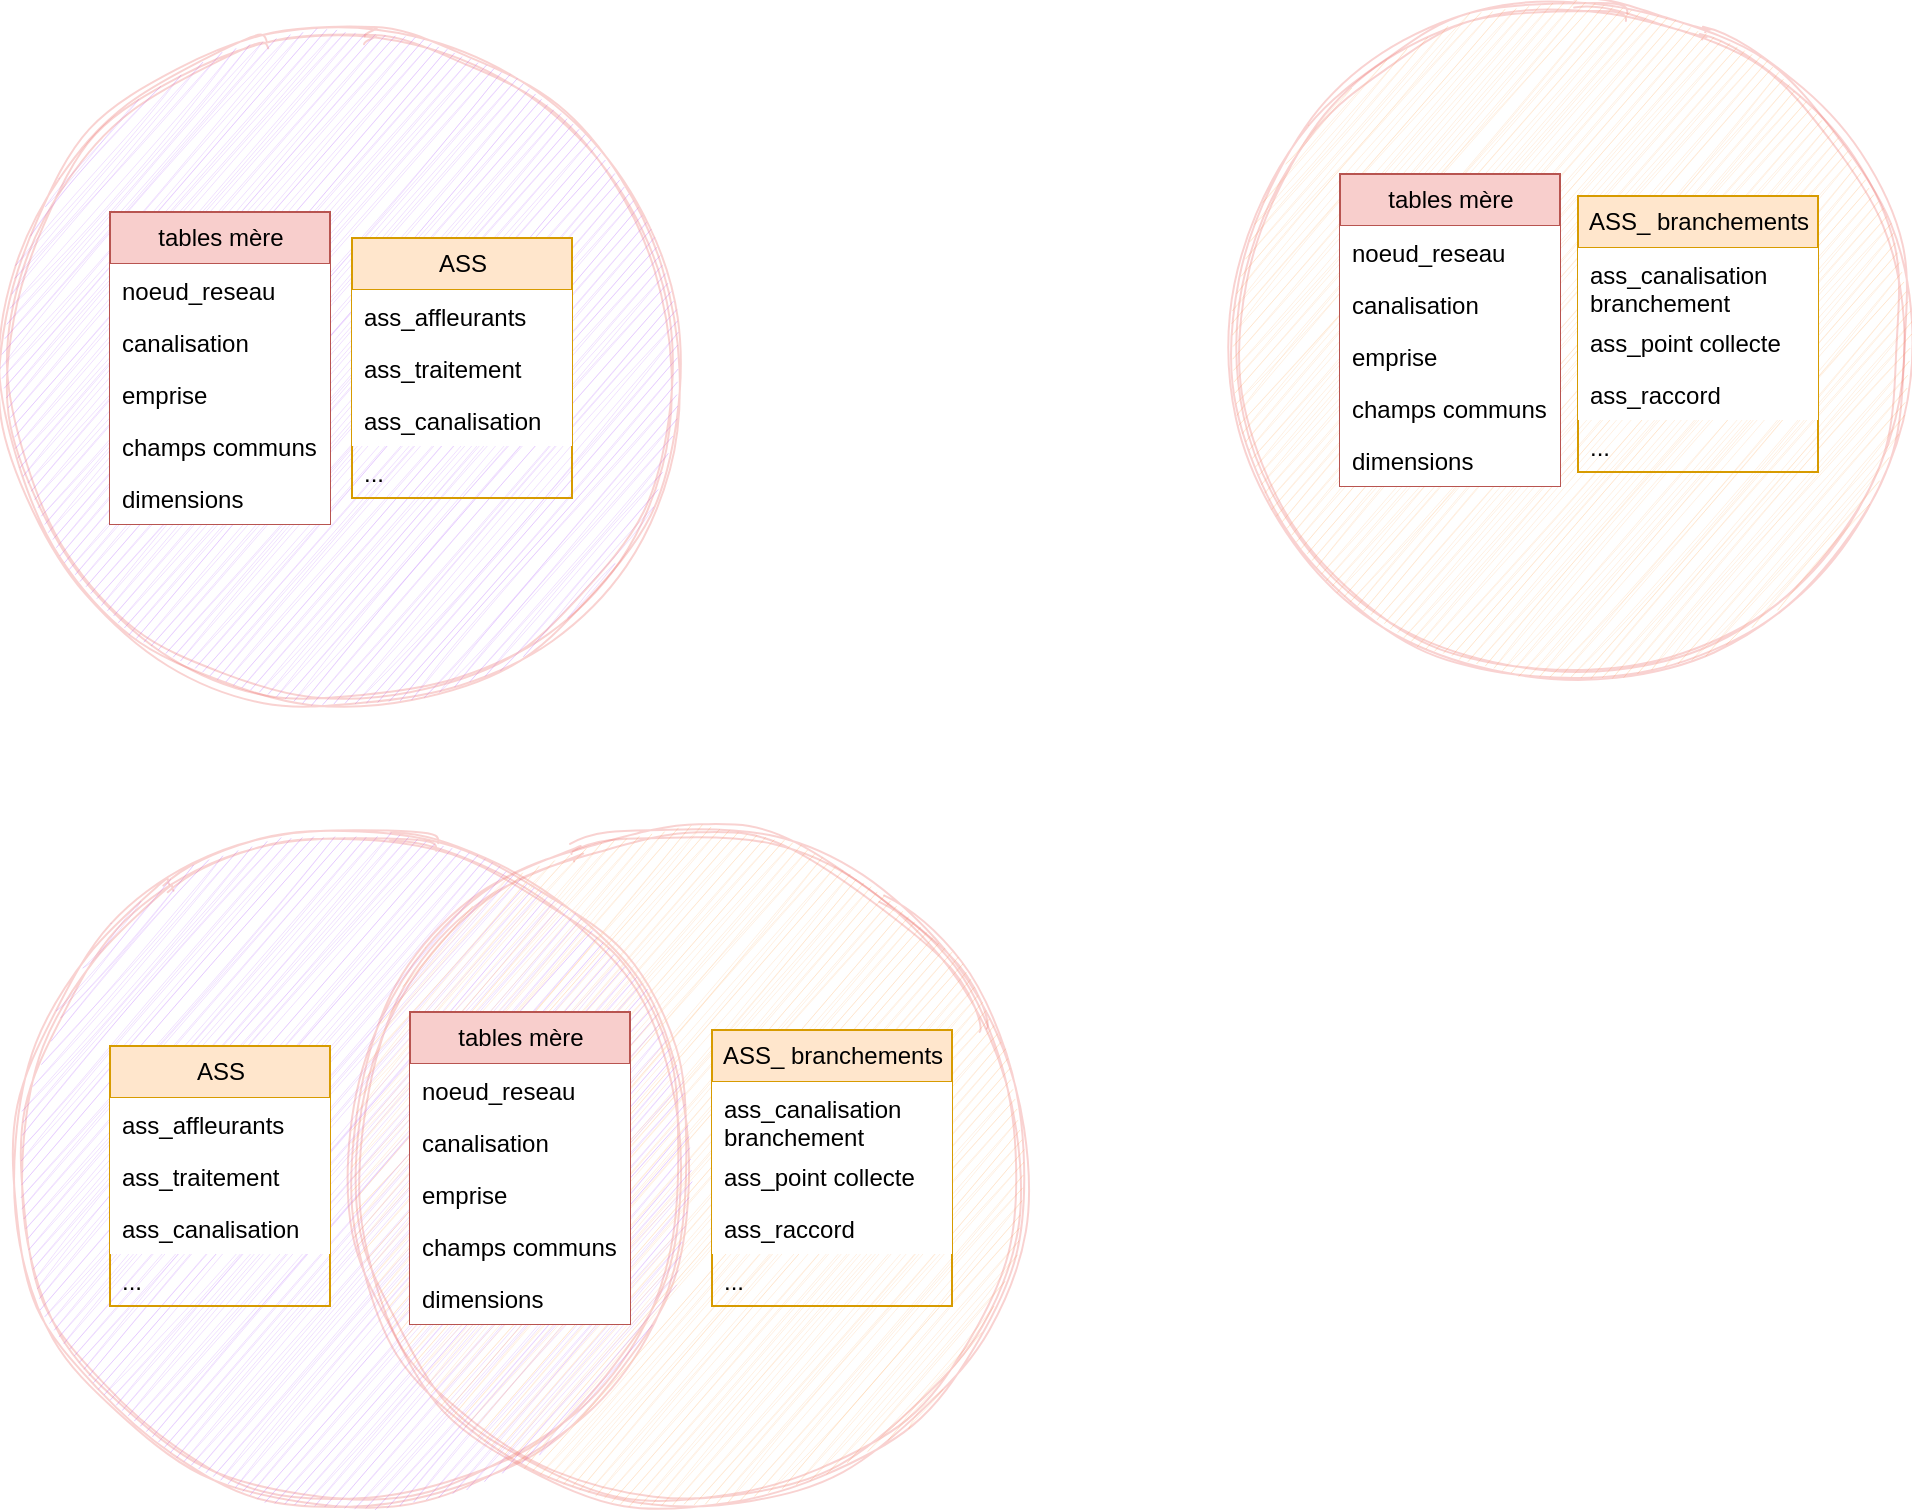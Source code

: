 <mxfile version="24.7.17" pages="3">
  <diagram id="N28kLBAxZGFYhxqW3pzl" name="ASSAINISSEMENT">
    <mxGraphModel dx="1793" dy="1096" grid="0" gridSize="10" guides="1" tooltips="1" connect="1" arrows="1" fold="1" page="1" pageScale="1" pageWidth="1169" pageHeight="827" math="0" shadow="0">
      <root>
        <mxCell id="0" />
        <mxCell id="1" parent="0" />
        <mxCell id="zKj3g6mS1xuNmsyp1Od5-27" value="" style="ellipse;shape=doubleEllipse;whiteSpace=wrap;html=1;aspect=fixed;fillColor=#CC99FF;strokeColor=#EA6B66;sketch=1;curveFitting=1;jiggle=2;opacity=30;" vertex="1" parent="1">
          <mxGeometry x="86" y="440" width="340" height="340" as="geometry" />
        </mxCell>
        <mxCell id="zKj3g6mS1xuNmsyp1Od5-26" value="" style="ellipse;shape=doubleEllipse;whiteSpace=wrap;html=1;aspect=fixed;fillColor=#FFCE9F;strokeColor=#EA6B66;opacity=30;sketch=1;curveFitting=1;jiggle=2;" vertex="1" parent="1">
          <mxGeometry x="253" y="440" width="340" height="340" as="geometry" />
        </mxCell>
        <mxCell id="zKj3g6mS1xuNmsyp1Od5-9" value="" style="ellipse;shape=doubleEllipse;whiteSpace=wrap;html=1;aspect=fixed;fillColor=#FFCE9F;strokeColor=#EA6B66;opacity=30;sketch=1;curveFitting=1;jiggle=2;" vertex="1" parent="1">
          <mxGeometry x="695" y="27" width="340" height="340" as="geometry" />
        </mxCell>
        <mxCell id="zKj3g6mS1xuNmsyp1Od5-2" value="" style="ellipse;shape=doubleEllipse;whiteSpace=wrap;html=1;aspect=fixed;fillColor=#CC99FF;strokeColor=#EA6B66;sketch=1;curveFitting=1;jiggle=2;opacity=30;" vertex="1" parent="1">
          <mxGeometry x="81" y="40" width="340" height="340" as="geometry" />
        </mxCell>
        <mxCell id="G1ujbqh72GR0nrednRiy-1" value="tables mère" style="swimlane;fontStyle=0;childLayout=stackLayout;horizontal=1;startSize=26;fillColor=#f8cecc;horizontalStack=0;resizeParent=1;resizeParentMax=0;resizeLast=0;collapsible=1;marginBottom=0;html=1;strokeColor=#b85450;" vertex="1" parent="1">
          <mxGeometry x="135" y="132" width="110" height="156" as="geometry">
            <mxRectangle x="810" y="520" width="100" height="30" as="alternateBounds" />
          </mxGeometry>
        </mxCell>
        <mxCell id="G1ujbqh72GR0nrednRiy-2" value="noeud_reseau" style="text;strokeColor=none;fillColor=default;align=left;verticalAlign=top;spacingLeft=4;spacingRight=4;overflow=hidden;rotatable=0;points=[[0,0.5],[1,0.5]];portConstraint=eastwest;whiteSpace=wrap;html=1;" vertex="1" parent="G1ujbqh72GR0nrednRiy-1">
          <mxGeometry y="26" width="110" height="26" as="geometry" />
        </mxCell>
        <mxCell id="G1ujbqh72GR0nrednRiy-3" value="canalisation" style="text;strokeColor=none;fillColor=default;align=left;verticalAlign=top;spacingLeft=4;spacingRight=4;overflow=hidden;rotatable=0;points=[[0,0.5],[1,0.5]];portConstraint=eastwest;whiteSpace=wrap;html=1;" vertex="1" parent="G1ujbqh72GR0nrednRiy-1">
          <mxGeometry y="52" width="110" height="26" as="geometry" />
        </mxCell>
        <mxCell id="G1ujbqh72GR0nrednRiy-4" value="emprise" style="text;strokeColor=none;fillColor=default;align=left;verticalAlign=top;spacingLeft=4;spacingRight=4;overflow=hidden;rotatable=0;points=[[0,0.5],[1,0.5]];portConstraint=eastwest;whiteSpace=wrap;html=1;" vertex="1" parent="G1ujbqh72GR0nrednRiy-1">
          <mxGeometry y="78" width="110" height="26" as="geometry" />
        </mxCell>
        <mxCell id="G1ujbqh72GR0nrednRiy-5" value="champs communs" style="text;strokeColor=none;fillColor=default;align=left;verticalAlign=top;spacingLeft=4;spacingRight=4;overflow=hidden;rotatable=0;points=[[0,0.5],[1,0.5]];portConstraint=eastwest;whiteSpace=wrap;html=1;" vertex="1" parent="G1ujbqh72GR0nrednRiy-1">
          <mxGeometry y="104" width="110" height="26" as="geometry" />
        </mxCell>
        <mxCell id="G1ujbqh72GR0nrednRiy-6" value="dimensions" style="text;strokeColor=none;fillColor=default;align=left;verticalAlign=top;spacingLeft=4;spacingRight=4;overflow=hidden;rotatable=0;points=[[0,0.5],[1,0.5]];portConstraint=eastwest;whiteSpace=wrap;html=1;" vertex="1" parent="G1ujbqh72GR0nrednRiy-1">
          <mxGeometry y="130" width="110" height="26" as="geometry" />
        </mxCell>
        <mxCell id="G6TqTrBa1TpmP2o171Hd-1" value="ASS" style="swimlane;fontStyle=0;childLayout=stackLayout;horizontal=1;startSize=26;fillColor=#ffe6cc;horizontalStack=0;resizeParent=1;resizeParentMax=0;resizeLast=0;collapsible=1;marginBottom=0;html=1;strokeColor=#d79b00;" vertex="1" parent="1">
          <mxGeometry x="256" y="145" width="110" height="130" as="geometry">
            <mxRectangle x="810" y="520" width="100" height="30" as="alternateBounds" />
          </mxGeometry>
        </mxCell>
        <mxCell id="G6TqTrBa1TpmP2o171Hd-2" value="ass_affleurants" style="text;align=left;verticalAlign=top;spacingLeft=4;spacingRight=4;overflow=hidden;rotatable=0;points=[[0,0.5],[1,0.5]];portConstraint=eastwest;whiteSpace=wrap;html=1;fillColor=default;" vertex="1" parent="G6TqTrBa1TpmP2o171Hd-1">
          <mxGeometry y="26" width="110" height="26" as="geometry" />
        </mxCell>
        <mxCell id="G6TqTrBa1TpmP2o171Hd-3" value="ass_traitement" style="text;align=left;verticalAlign=top;spacingLeft=4;spacingRight=4;overflow=hidden;rotatable=0;points=[[0,0.5],[1,0.5]];portConstraint=eastwest;whiteSpace=wrap;html=1;fillColor=default;" vertex="1" parent="G6TqTrBa1TpmP2o171Hd-1">
          <mxGeometry y="52" width="110" height="26" as="geometry" />
        </mxCell>
        <mxCell id="G6TqTrBa1TpmP2o171Hd-4" value="ass_canalisation" style="text;strokeColor=none;fillColor=default;align=left;verticalAlign=top;spacingLeft=4;spacingRight=4;overflow=hidden;rotatable=0;points=[[0,0.5],[1,0.5]];portConstraint=eastwest;whiteSpace=wrap;html=1;" vertex="1" parent="G6TqTrBa1TpmP2o171Hd-1">
          <mxGeometry y="78" width="110" height="26" as="geometry" />
        </mxCell>
        <mxCell id="G6TqTrBa1TpmP2o171Hd-5" value="..." style="text;strokeColor=none;fillColor=none;align=left;verticalAlign=top;spacingLeft=4;spacingRight=4;overflow=hidden;rotatable=0;points=[[0,0.5],[1,0.5]];portConstraint=eastwest;whiteSpace=wrap;html=1;" vertex="1" parent="G6TqTrBa1TpmP2o171Hd-1">
          <mxGeometry y="104" width="110" height="26" as="geometry" />
        </mxCell>
        <mxCell id="G6TqTrBa1TpmP2o171Hd-6" value="ASS_ branchements" style="swimlane;fontStyle=0;childLayout=stackLayout;horizontal=1;startSize=26;fillColor=#ffe6cc;horizontalStack=0;resizeParent=1;resizeParentMax=0;resizeLast=0;collapsible=1;marginBottom=0;html=1;strokeColor=#d79b00;" vertex="1" parent="1">
          <mxGeometry x="869" y="124" width="120" height="138" as="geometry">
            <mxRectangle x="810" y="520" width="100" height="30" as="alternateBounds" />
          </mxGeometry>
        </mxCell>
        <mxCell id="G6TqTrBa1TpmP2o171Hd-7" value="ass_canalisation branchement" style="text;strokeColor=none;fillColor=default;align=left;verticalAlign=top;spacingLeft=4;spacingRight=4;overflow=hidden;rotatable=0;points=[[0,0.5],[1,0.5]];portConstraint=eastwest;whiteSpace=wrap;html=1;" vertex="1" parent="G6TqTrBa1TpmP2o171Hd-6">
          <mxGeometry y="26" width="120" height="34" as="geometry" />
        </mxCell>
        <mxCell id="G6TqTrBa1TpmP2o171Hd-8" value="ass_point collecte" style="text;strokeColor=none;fillColor=default;align=left;verticalAlign=top;spacingLeft=4;spacingRight=4;overflow=hidden;rotatable=0;points=[[0,0.5],[1,0.5]];portConstraint=eastwest;whiteSpace=wrap;html=1;" vertex="1" parent="G6TqTrBa1TpmP2o171Hd-6">
          <mxGeometry y="60" width="120" height="26" as="geometry" />
        </mxCell>
        <mxCell id="G6TqTrBa1TpmP2o171Hd-9" value="ass_raccord" style="text;strokeColor=none;fillColor=default;align=left;verticalAlign=top;spacingLeft=4;spacingRight=4;overflow=hidden;rotatable=0;points=[[0,0.5],[1,0.5]];portConstraint=eastwest;whiteSpace=wrap;html=1;" vertex="1" parent="G6TqTrBa1TpmP2o171Hd-6">
          <mxGeometry y="86" width="120" height="26" as="geometry" />
        </mxCell>
        <mxCell id="G6TqTrBa1TpmP2o171Hd-10" value="..." style="text;strokeColor=none;fillColor=none;align=left;verticalAlign=top;spacingLeft=4;spacingRight=4;overflow=hidden;rotatable=0;points=[[0,0.5],[1,0.5]];portConstraint=eastwest;whiteSpace=wrap;html=1;" vertex="1" parent="G6TqTrBa1TpmP2o171Hd-6">
          <mxGeometry y="112" width="120" height="26" as="geometry" />
        </mxCell>
        <mxCell id="zKj3g6mS1xuNmsyp1Od5-3" value="tables mère" style="swimlane;fontStyle=0;childLayout=stackLayout;horizontal=1;startSize=26;fillColor=#f8cecc;horizontalStack=0;resizeParent=1;resizeParentMax=0;resizeLast=0;collapsible=1;marginBottom=0;html=1;strokeColor=#b85450;" vertex="1" parent="1">
          <mxGeometry x="750" y="113" width="110" height="156" as="geometry">
            <mxRectangle x="810" y="520" width="100" height="30" as="alternateBounds" />
          </mxGeometry>
        </mxCell>
        <mxCell id="zKj3g6mS1xuNmsyp1Od5-4" value="noeud_reseau" style="text;strokeColor=none;fillColor=default;align=left;verticalAlign=top;spacingLeft=4;spacingRight=4;overflow=hidden;rotatable=0;points=[[0,0.5],[1,0.5]];portConstraint=eastwest;whiteSpace=wrap;html=1;" vertex="1" parent="zKj3g6mS1xuNmsyp1Od5-3">
          <mxGeometry y="26" width="110" height="26" as="geometry" />
        </mxCell>
        <mxCell id="zKj3g6mS1xuNmsyp1Od5-5" value="canalisation" style="text;strokeColor=none;fillColor=default;align=left;verticalAlign=top;spacingLeft=4;spacingRight=4;overflow=hidden;rotatable=0;points=[[0,0.5],[1,0.5]];portConstraint=eastwest;whiteSpace=wrap;html=1;" vertex="1" parent="zKj3g6mS1xuNmsyp1Od5-3">
          <mxGeometry y="52" width="110" height="26" as="geometry" />
        </mxCell>
        <mxCell id="zKj3g6mS1xuNmsyp1Od5-6" value="emprise" style="text;strokeColor=none;fillColor=default;align=left;verticalAlign=top;spacingLeft=4;spacingRight=4;overflow=hidden;rotatable=0;points=[[0,0.5],[1,0.5]];portConstraint=eastwest;whiteSpace=wrap;html=1;" vertex="1" parent="zKj3g6mS1xuNmsyp1Od5-3">
          <mxGeometry y="78" width="110" height="26" as="geometry" />
        </mxCell>
        <mxCell id="zKj3g6mS1xuNmsyp1Od5-7" value="champs communs" style="text;strokeColor=none;fillColor=default;align=left;verticalAlign=top;spacingLeft=4;spacingRight=4;overflow=hidden;rotatable=0;points=[[0,0.5],[1,0.5]];portConstraint=eastwest;whiteSpace=wrap;html=1;" vertex="1" parent="zKj3g6mS1xuNmsyp1Od5-3">
          <mxGeometry y="104" width="110" height="26" as="geometry" />
        </mxCell>
        <mxCell id="zKj3g6mS1xuNmsyp1Od5-8" value="dimensions" style="text;strokeColor=none;fillColor=default;align=left;verticalAlign=top;spacingLeft=4;spacingRight=4;overflow=hidden;rotatable=0;points=[[0,0.5],[1,0.5]];portConstraint=eastwest;whiteSpace=wrap;html=1;" vertex="1" parent="zKj3g6mS1xuNmsyp1Od5-3">
          <mxGeometry y="130" width="110" height="26" as="geometry" />
        </mxCell>
        <mxCell id="zKj3g6mS1xuNmsyp1Od5-28" value="ASS" style="swimlane;fontStyle=0;childLayout=stackLayout;horizontal=1;startSize=26;fillColor=#ffe6cc;horizontalStack=0;resizeParent=1;resizeParentMax=0;resizeLast=0;collapsible=1;marginBottom=0;html=1;strokeColor=#d79b00;" vertex="1" parent="1">
          <mxGeometry x="135" y="549" width="110" height="130" as="geometry">
            <mxRectangle x="810" y="520" width="100" height="30" as="alternateBounds" />
          </mxGeometry>
        </mxCell>
        <mxCell id="zKj3g6mS1xuNmsyp1Od5-29" value="ass_affleurants" style="text;align=left;verticalAlign=top;spacingLeft=4;spacingRight=4;overflow=hidden;rotatable=0;points=[[0,0.5],[1,0.5]];portConstraint=eastwest;whiteSpace=wrap;html=1;fillColor=default;" vertex="1" parent="zKj3g6mS1xuNmsyp1Od5-28">
          <mxGeometry y="26" width="110" height="26" as="geometry" />
        </mxCell>
        <mxCell id="zKj3g6mS1xuNmsyp1Od5-30" value="ass_traitement" style="text;align=left;verticalAlign=top;spacingLeft=4;spacingRight=4;overflow=hidden;rotatable=0;points=[[0,0.5],[1,0.5]];portConstraint=eastwest;whiteSpace=wrap;html=1;fillColor=default;" vertex="1" parent="zKj3g6mS1xuNmsyp1Od5-28">
          <mxGeometry y="52" width="110" height="26" as="geometry" />
        </mxCell>
        <mxCell id="zKj3g6mS1xuNmsyp1Od5-31" value="ass_canalisation" style="text;strokeColor=none;fillColor=default;align=left;verticalAlign=top;spacingLeft=4;spacingRight=4;overflow=hidden;rotatable=0;points=[[0,0.5],[1,0.5]];portConstraint=eastwest;whiteSpace=wrap;html=1;" vertex="1" parent="zKj3g6mS1xuNmsyp1Od5-28">
          <mxGeometry y="78" width="110" height="26" as="geometry" />
        </mxCell>
        <mxCell id="zKj3g6mS1xuNmsyp1Od5-32" value="..." style="text;strokeColor=none;fillColor=none;align=left;verticalAlign=top;spacingLeft=4;spacingRight=4;overflow=hidden;rotatable=0;points=[[0,0.5],[1,0.5]];portConstraint=eastwest;whiteSpace=wrap;html=1;" vertex="1" parent="zKj3g6mS1xuNmsyp1Od5-28">
          <mxGeometry y="104" width="110" height="26" as="geometry" />
        </mxCell>
        <mxCell id="zKj3g6mS1xuNmsyp1Od5-33" value="tables mère" style="swimlane;fontStyle=0;childLayout=stackLayout;horizontal=1;startSize=26;fillColor=#f8cecc;horizontalStack=0;resizeParent=1;resizeParentMax=0;resizeLast=0;collapsible=1;marginBottom=0;html=1;strokeColor=#b85450;" vertex="1" parent="1">
          <mxGeometry x="285" y="532" width="110" height="156" as="geometry">
            <mxRectangle x="810" y="520" width="100" height="30" as="alternateBounds" />
          </mxGeometry>
        </mxCell>
        <mxCell id="zKj3g6mS1xuNmsyp1Od5-34" value="noeud_reseau" style="text;strokeColor=none;fillColor=default;align=left;verticalAlign=top;spacingLeft=4;spacingRight=4;overflow=hidden;rotatable=0;points=[[0,0.5],[1,0.5]];portConstraint=eastwest;whiteSpace=wrap;html=1;" vertex="1" parent="zKj3g6mS1xuNmsyp1Od5-33">
          <mxGeometry y="26" width="110" height="26" as="geometry" />
        </mxCell>
        <mxCell id="zKj3g6mS1xuNmsyp1Od5-35" value="canalisation" style="text;strokeColor=none;fillColor=default;align=left;verticalAlign=top;spacingLeft=4;spacingRight=4;overflow=hidden;rotatable=0;points=[[0,0.5],[1,0.5]];portConstraint=eastwest;whiteSpace=wrap;html=1;" vertex="1" parent="zKj3g6mS1xuNmsyp1Od5-33">
          <mxGeometry y="52" width="110" height="26" as="geometry" />
        </mxCell>
        <mxCell id="zKj3g6mS1xuNmsyp1Od5-36" value="emprise" style="text;strokeColor=none;fillColor=default;align=left;verticalAlign=top;spacingLeft=4;spacingRight=4;overflow=hidden;rotatable=0;points=[[0,0.5],[1,0.5]];portConstraint=eastwest;whiteSpace=wrap;html=1;" vertex="1" parent="zKj3g6mS1xuNmsyp1Od5-33">
          <mxGeometry y="78" width="110" height="26" as="geometry" />
        </mxCell>
        <mxCell id="zKj3g6mS1xuNmsyp1Od5-37" value="champs communs" style="text;strokeColor=none;fillColor=default;align=left;verticalAlign=top;spacingLeft=4;spacingRight=4;overflow=hidden;rotatable=0;points=[[0,0.5],[1,0.5]];portConstraint=eastwest;whiteSpace=wrap;html=1;" vertex="1" parent="zKj3g6mS1xuNmsyp1Od5-33">
          <mxGeometry y="104" width="110" height="26" as="geometry" />
        </mxCell>
        <mxCell id="zKj3g6mS1xuNmsyp1Od5-38" value="dimensions" style="text;strokeColor=none;fillColor=default;align=left;verticalAlign=top;spacingLeft=4;spacingRight=4;overflow=hidden;rotatable=0;points=[[0,0.5],[1,0.5]];portConstraint=eastwest;whiteSpace=wrap;html=1;" vertex="1" parent="zKj3g6mS1xuNmsyp1Od5-33">
          <mxGeometry y="130" width="110" height="26" as="geometry" />
        </mxCell>
        <mxCell id="zKj3g6mS1xuNmsyp1Od5-39" value="ASS_ branchements" style="swimlane;fontStyle=0;childLayout=stackLayout;horizontal=1;startSize=26;fillColor=#ffe6cc;horizontalStack=0;resizeParent=1;resizeParentMax=0;resizeLast=0;collapsible=1;marginBottom=0;html=1;strokeColor=#d79b00;" vertex="1" parent="1">
          <mxGeometry x="436" y="541" width="120" height="138" as="geometry">
            <mxRectangle x="810" y="520" width="100" height="30" as="alternateBounds" />
          </mxGeometry>
        </mxCell>
        <mxCell id="zKj3g6mS1xuNmsyp1Od5-40" value="ass_canalisation branchement" style="text;strokeColor=none;fillColor=default;align=left;verticalAlign=top;spacingLeft=4;spacingRight=4;overflow=hidden;rotatable=0;points=[[0,0.5],[1,0.5]];portConstraint=eastwest;whiteSpace=wrap;html=1;" vertex="1" parent="zKj3g6mS1xuNmsyp1Od5-39">
          <mxGeometry y="26" width="120" height="34" as="geometry" />
        </mxCell>
        <mxCell id="zKj3g6mS1xuNmsyp1Od5-41" value="ass_point collecte" style="text;strokeColor=none;fillColor=default;align=left;verticalAlign=top;spacingLeft=4;spacingRight=4;overflow=hidden;rotatable=0;points=[[0,0.5],[1,0.5]];portConstraint=eastwest;whiteSpace=wrap;html=1;" vertex="1" parent="zKj3g6mS1xuNmsyp1Od5-39">
          <mxGeometry y="60" width="120" height="26" as="geometry" />
        </mxCell>
        <mxCell id="zKj3g6mS1xuNmsyp1Od5-42" value="ass_raccord" style="text;strokeColor=none;fillColor=default;align=left;verticalAlign=top;spacingLeft=4;spacingRight=4;overflow=hidden;rotatable=0;points=[[0,0.5],[1,0.5]];portConstraint=eastwest;whiteSpace=wrap;html=1;" vertex="1" parent="zKj3g6mS1xuNmsyp1Od5-39">
          <mxGeometry y="86" width="120" height="26" as="geometry" />
        </mxCell>
        <mxCell id="zKj3g6mS1xuNmsyp1Od5-43" value="..." style="text;strokeColor=none;fillColor=none;align=left;verticalAlign=top;spacingLeft=4;spacingRight=4;overflow=hidden;rotatable=0;points=[[0,0.5],[1,0.5]];portConstraint=eastwest;whiteSpace=wrap;html=1;" vertex="1" parent="zKj3g6mS1xuNmsyp1Od5-39">
          <mxGeometry y="112" width="120" height="26" as="geometry" />
        </mxCell>
      </root>
    </mxGraphModel>
  </diagram>
  <diagram id="7_pFPL7-Cfw2rKY_S7vp" name="AEP">
    <mxGraphModel dx="2049" dy="1253" grid="0" gridSize="10" guides="1" tooltips="1" connect="1" arrows="1" fold="1" page="1" pageScale="1" pageWidth="1169" pageHeight="827" math="0" shadow="0">
      <root>
        <mxCell id="0" />
        <mxCell id="1" parent="0" />
        <mxCell id="aaEGcXCPs2S4aTjqhzDF-1" value="" style="ellipse;shape=doubleEllipse;whiteSpace=wrap;html=1;aspect=fixed;fillColor=#FFCE9F;strokeColor=#3333FF;sketch=1;curveFitting=1;jiggle=2;opacity=30;" vertex="1" parent="1">
          <mxGeometry x="360" y="438" width="340" height="340" as="geometry" />
        </mxCell>
        <mxCell id="f3aaznvuRc_zaEGo1v0c-1" value="" style="ellipse;shape=doubleEllipse;whiteSpace=wrap;html=1;aspect=fixed;fillColor=#CC99FF;strokeColor=#3333FF;sketch=1;curveFitting=1;jiggle=2;opacity=30;" vertex="1" parent="1">
          <mxGeometry x="190" y="438" width="340" height="340" as="geometry" />
        </mxCell>
        <mxCell id="KnD9cUiMdnOaPp6iMEe--1" value="" style="ellipse;shape=doubleEllipse;whiteSpace=wrap;html=1;aspect=fixed;fillColor=#CC99FF;strokeColor=#3333FF;sketch=1;curveFitting=1;jiggle=2;opacity=30;" vertex="1" parent="1">
          <mxGeometry x="70" y="40" width="340" height="340" as="geometry" />
        </mxCell>
        <mxCell id="3I6w-B26hVwOQvkj7W3U-1" value="tables mère" style="swimlane;fontStyle=0;childLayout=stackLayout;horizontal=1;startSize=26;fillColor=#f8cecc;horizontalStack=0;resizeParent=1;resizeParentMax=0;resizeLast=0;collapsible=1;marginBottom=0;html=1;strokeColor=#b85450;" vertex="1" parent="1">
          <mxGeometry x="120" y="140" width="110" height="156" as="geometry">
            <mxRectangle x="810" y="520" width="100" height="30" as="alternateBounds" />
          </mxGeometry>
        </mxCell>
        <mxCell id="3I6w-B26hVwOQvkj7W3U-2" value="noeud_reseau" style="text;strokeColor=none;fillColor=default;align=left;verticalAlign=top;spacingLeft=4;spacingRight=4;overflow=hidden;rotatable=0;points=[[0,0.5],[1,0.5]];portConstraint=eastwest;whiteSpace=wrap;html=1;" vertex="1" parent="3I6w-B26hVwOQvkj7W3U-1">
          <mxGeometry y="26" width="110" height="26" as="geometry" />
        </mxCell>
        <mxCell id="3I6w-B26hVwOQvkj7W3U-3" value="canalisation" style="text;strokeColor=none;fillColor=default;align=left;verticalAlign=top;spacingLeft=4;spacingRight=4;overflow=hidden;rotatable=0;points=[[0,0.5],[1,0.5]];portConstraint=eastwest;whiteSpace=wrap;html=1;" vertex="1" parent="3I6w-B26hVwOQvkj7W3U-1">
          <mxGeometry y="52" width="110" height="26" as="geometry" />
        </mxCell>
        <mxCell id="3I6w-B26hVwOQvkj7W3U-4" value="emprise" style="text;strokeColor=none;fillColor=default;align=left;verticalAlign=top;spacingLeft=4;spacingRight=4;overflow=hidden;rotatable=0;points=[[0,0.5],[1,0.5]];portConstraint=eastwest;whiteSpace=wrap;html=1;" vertex="1" parent="3I6w-B26hVwOQvkj7W3U-1">
          <mxGeometry y="78" width="110" height="26" as="geometry" />
        </mxCell>
        <mxCell id="3I6w-B26hVwOQvkj7W3U-5" value="champs communs" style="text;strokeColor=none;fillColor=default;align=left;verticalAlign=top;spacingLeft=4;spacingRight=4;overflow=hidden;rotatable=0;points=[[0,0.5],[1,0.5]];portConstraint=eastwest;whiteSpace=wrap;html=1;" vertex="1" parent="3I6w-B26hVwOQvkj7W3U-1">
          <mxGeometry y="104" width="110" height="26" as="geometry" />
        </mxCell>
        <mxCell id="3I6w-B26hVwOQvkj7W3U-6" value="dimensions" style="text;strokeColor=none;fillColor=default;align=left;verticalAlign=top;spacingLeft=4;spacingRight=4;overflow=hidden;rotatable=0;points=[[0,0.5],[1,0.5]];portConstraint=eastwest;whiteSpace=wrap;html=1;" vertex="1" parent="3I6w-B26hVwOQvkj7W3U-1">
          <mxGeometry y="130" width="110" height="26" as="geometry" />
        </mxCell>
        <mxCell id="SpPGk-X9p601ki4cL6ey-1" value="AEP" style="swimlane;fontStyle=0;childLayout=stackLayout;horizontal=1;startSize=26;fillColor=#dae8fc;horizontalStack=0;resizeParent=1;resizeParentMax=0;resizeLast=0;collapsible=1;marginBottom=0;html=1;strokeColor=#6c8ebf;" vertex="1" parent="1">
          <mxGeometry x="250" y="140" width="110" height="130" as="geometry">
            <mxRectangle x="810" y="520" width="100" height="30" as="alternateBounds" />
          </mxGeometry>
        </mxCell>
        <mxCell id="SpPGk-X9p601ki4cL6ey-2" value="aep_affleurants" style="text;strokeColor=none;fillColor=default;align=left;verticalAlign=top;spacingLeft=4;spacingRight=4;overflow=hidden;rotatable=0;points=[[0,0.5],[1,0.5]];portConstraint=eastwest;whiteSpace=wrap;html=1;" vertex="1" parent="SpPGk-X9p601ki4cL6ey-1">
          <mxGeometry y="26" width="110" height="26" as="geometry" />
        </mxCell>
        <mxCell id="SpPGk-X9p601ki4cL6ey-3" value="aep_captage" style="text;strokeColor=none;fillColor=default;align=left;verticalAlign=top;spacingLeft=4;spacingRight=4;overflow=hidden;rotatable=0;points=[[0,0.5],[1,0.5]];portConstraint=eastwest;whiteSpace=wrap;html=1;" vertex="1" parent="SpPGk-X9p601ki4cL6ey-1">
          <mxGeometry y="52" width="110" height="26" as="geometry" />
        </mxCell>
        <mxCell id="SpPGk-X9p601ki4cL6ey-4" value="aep_canalisation" style="text;strokeColor=none;fillColor=default;align=left;verticalAlign=top;spacingLeft=4;spacingRight=4;overflow=hidden;rotatable=0;points=[[0,0.5],[1,0.5]];portConstraint=eastwest;whiteSpace=wrap;html=1;" vertex="1" parent="SpPGk-X9p601ki4cL6ey-1">
          <mxGeometry y="78" width="110" height="26" as="geometry" />
        </mxCell>
        <mxCell id="SpPGk-X9p601ki4cL6ey-5" value="..." style="text;strokeColor=none;fillColor=none;align=left;verticalAlign=top;spacingLeft=4;spacingRight=4;overflow=hidden;rotatable=0;points=[[0,0.5],[1,0.5]];portConstraint=eastwest;whiteSpace=wrap;html=1;" vertex="1" parent="SpPGk-X9p601ki4cL6ey-1">
          <mxGeometry y="104" width="110" height="26" as="geometry" />
        </mxCell>
        <mxCell id="SpPGk-X9p601ki4cL6ey-6" value="AEP_branchement" style="swimlane;fontStyle=0;childLayout=stackLayout;horizontal=1;startSize=26;fillColor=#dae8fc;horizontalStack=0;resizeParent=1;resizeParentMax=0;resizeLast=0;collapsible=1;marginBottom=0;html=1;strokeColor=#6c8ebf;" vertex="1" parent="1">
          <mxGeometry x="730" y="127" width="110" height="166" as="geometry">
            <mxRectangle x="810" y="520" width="100" height="30" as="alternateBounds" />
          </mxGeometry>
        </mxCell>
        <mxCell id="SpPGk-X9p601ki4cL6ey-7" value="aep_canalisation&lt;div&gt;branchement&lt;/div&gt;" style="text;strokeColor=none;fillColor=default;align=left;verticalAlign=top;spacingLeft=4;spacingRight=4;overflow=hidden;rotatable=0;points=[[0,0.5],[1,0.5]];portConstraint=eastwest;html=1;whiteSpace=wrap;" vertex="1" parent="SpPGk-X9p601ki4cL6ey-6">
          <mxGeometry y="26" width="110" height="34" as="geometry" />
        </mxCell>
        <mxCell id="SpPGk-X9p601ki4cL6ey-8" value="aep_point livraison" style="text;strokeColor=none;fillColor=default;align=left;verticalAlign=top;spacingLeft=4;spacingRight=4;overflow=hidden;rotatable=0;points=[[0,0.5],[1,0.5]];portConstraint=eastwest;whiteSpace=wrap;html=1;" vertex="1" parent="SpPGk-X9p601ki4cL6ey-6">
          <mxGeometry y="60" width="110" height="40" as="geometry" />
        </mxCell>
        <mxCell id="SpPGk-X9p601ki4cL6ey-9" value="aep_vanne branchement" style="text;strokeColor=none;fillColor=default;align=left;verticalAlign=top;spacingLeft=4;spacingRight=4;overflow=hidden;rotatable=0;points=[[0,0.5],[1,0.5]];portConstraint=eastwest;whiteSpace=wrap;html=1;" vertex="1" parent="SpPGk-X9p601ki4cL6ey-6">
          <mxGeometry y="100" width="110" height="40" as="geometry" />
        </mxCell>
        <mxCell id="SpPGk-X9p601ki4cL6ey-10" value="..." style="text;strokeColor=none;fillColor=none;align=left;verticalAlign=top;spacingLeft=4;spacingRight=4;overflow=hidden;rotatable=0;points=[[0,0.5],[1,0.5]];portConstraint=eastwest;whiteSpace=wrap;html=1;" vertex="1" parent="SpPGk-X9p601ki4cL6ey-6">
          <mxGeometry y="140" width="110" height="26" as="geometry" />
        </mxCell>
        <mxCell id="KnD9cUiMdnOaPp6iMEe--2" value="tables mère" style="swimlane;fontStyle=0;childLayout=stackLayout;horizontal=1;startSize=26;fillColor=#f8cecc;horizontalStack=0;resizeParent=1;resizeParentMax=0;resizeLast=0;collapsible=1;marginBottom=0;html=1;strokeColor=#b85450;" vertex="1" parent="1">
          <mxGeometry x="600" y="127" width="110" height="156" as="geometry">
            <mxRectangle x="810" y="520" width="100" height="30" as="alternateBounds" />
          </mxGeometry>
        </mxCell>
        <mxCell id="KnD9cUiMdnOaPp6iMEe--3" value="noeud_reseau" style="text;strokeColor=none;fillColor=default;align=left;verticalAlign=top;spacingLeft=4;spacingRight=4;overflow=hidden;rotatable=0;points=[[0,0.5],[1,0.5]];portConstraint=eastwest;whiteSpace=wrap;html=1;" vertex="1" parent="KnD9cUiMdnOaPp6iMEe--2">
          <mxGeometry y="26" width="110" height="26" as="geometry" />
        </mxCell>
        <mxCell id="KnD9cUiMdnOaPp6iMEe--4" value="canalisation" style="text;strokeColor=none;fillColor=default;align=left;verticalAlign=top;spacingLeft=4;spacingRight=4;overflow=hidden;rotatable=0;points=[[0,0.5],[1,0.5]];portConstraint=eastwest;whiteSpace=wrap;html=1;" vertex="1" parent="KnD9cUiMdnOaPp6iMEe--2">
          <mxGeometry y="52" width="110" height="26" as="geometry" />
        </mxCell>
        <mxCell id="KnD9cUiMdnOaPp6iMEe--5" value="emprise" style="text;strokeColor=none;fillColor=default;align=left;verticalAlign=top;spacingLeft=4;spacingRight=4;overflow=hidden;rotatable=0;points=[[0,0.5],[1,0.5]];portConstraint=eastwest;whiteSpace=wrap;html=1;" vertex="1" parent="KnD9cUiMdnOaPp6iMEe--2">
          <mxGeometry y="78" width="110" height="26" as="geometry" />
        </mxCell>
        <mxCell id="KnD9cUiMdnOaPp6iMEe--6" value="champs communs" style="text;strokeColor=none;fillColor=default;align=left;verticalAlign=top;spacingLeft=4;spacingRight=4;overflow=hidden;rotatable=0;points=[[0,0.5],[1,0.5]];portConstraint=eastwest;whiteSpace=wrap;html=1;" vertex="1" parent="KnD9cUiMdnOaPp6iMEe--2">
          <mxGeometry y="104" width="110" height="26" as="geometry" />
        </mxCell>
        <mxCell id="KnD9cUiMdnOaPp6iMEe--7" value="dimensions" style="text;strokeColor=none;fillColor=default;align=left;verticalAlign=top;spacingLeft=4;spacingRight=4;overflow=hidden;rotatable=0;points=[[0,0.5],[1,0.5]];portConstraint=eastwest;whiteSpace=wrap;html=1;" vertex="1" parent="KnD9cUiMdnOaPp6iMEe--2">
          <mxGeometry y="130" width="110" height="26" as="geometry" />
        </mxCell>
        <mxCell id="KnD9cUiMdnOaPp6iMEe--8" value="tables mère" style="swimlane;fontStyle=0;childLayout=stackLayout;horizontal=1;startSize=26;fillColor=#f8cecc;horizontalStack=0;resizeParent=1;resizeParentMax=0;resizeLast=0;collapsible=1;marginBottom=0;html=1;strokeColor=#b85450;" vertex="1" parent="1">
          <mxGeometry x="390" y="530" width="110" height="156" as="geometry">
            <mxRectangle x="810" y="520" width="100" height="30" as="alternateBounds" />
          </mxGeometry>
        </mxCell>
        <mxCell id="KnD9cUiMdnOaPp6iMEe--9" value="noeud_reseau" style="text;strokeColor=none;fillColor=default;align=left;verticalAlign=top;spacingLeft=4;spacingRight=4;overflow=hidden;rotatable=0;points=[[0,0.5],[1,0.5]];portConstraint=eastwest;whiteSpace=wrap;html=1;" vertex="1" parent="KnD9cUiMdnOaPp6iMEe--8">
          <mxGeometry y="26" width="110" height="26" as="geometry" />
        </mxCell>
        <mxCell id="KnD9cUiMdnOaPp6iMEe--10" value="canalisation" style="text;strokeColor=none;fillColor=default;align=left;verticalAlign=top;spacingLeft=4;spacingRight=4;overflow=hidden;rotatable=0;points=[[0,0.5],[1,0.5]];portConstraint=eastwest;whiteSpace=wrap;html=1;" vertex="1" parent="KnD9cUiMdnOaPp6iMEe--8">
          <mxGeometry y="52" width="110" height="26" as="geometry" />
        </mxCell>
        <mxCell id="KnD9cUiMdnOaPp6iMEe--11" value="emprise" style="text;strokeColor=none;fillColor=default;align=left;verticalAlign=top;spacingLeft=4;spacingRight=4;overflow=hidden;rotatable=0;points=[[0,0.5],[1,0.5]];portConstraint=eastwest;whiteSpace=wrap;html=1;" vertex="1" parent="KnD9cUiMdnOaPp6iMEe--8">
          <mxGeometry y="78" width="110" height="26" as="geometry" />
        </mxCell>
        <mxCell id="KnD9cUiMdnOaPp6iMEe--12" value="champs communs" style="text;strokeColor=none;fillColor=default;align=left;verticalAlign=top;spacingLeft=4;spacingRight=4;overflow=hidden;rotatable=0;points=[[0,0.5],[1,0.5]];portConstraint=eastwest;whiteSpace=wrap;html=1;" vertex="1" parent="KnD9cUiMdnOaPp6iMEe--8">
          <mxGeometry y="104" width="110" height="26" as="geometry" />
        </mxCell>
        <mxCell id="KnD9cUiMdnOaPp6iMEe--13" value="dimensions" style="text;strokeColor=none;fillColor=default;align=left;verticalAlign=top;spacingLeft=4;spacingRight=4;overflow=hidden;rotatable=0;points=[[0,0.5],[1,0.5]];portConstraint=eastwest;whiteSpace=wrap;html=1;" vertex="1" parent="KnD9cUiMdnOaPp6iMEe--8">
          <mxGeometry y="130" width="110" height="26" as="geometry" />
        </mxCell>
        <mxCell id="KnD9cUiMdnOaPp6iMEe--14" value="AEP_branchement" style="swimlane;fontStyle=0;childLayout=stackLayout;horizontal=1;startSize=26;fillColor=#dae8fc;horizontalStack=0;resizeParent=1;resizeParentMax=0;resizeLast=0;collapsible=1;marginBottom=0;html=1;strokeColor=#6c8ebf;" vertex="1" parent="1">
          <mxGeometry x="540" y="525" width="110" height="166" as="geometry">
            <mxRectangle x="810" y="520" width="100" height="30" as="alternateBounds" />
          </mxGeometry>
        </mxCell>
        <mxCell id="KnD9cUiMdnOaPp6iMEe--15" value="aep_canalisation&lt;div&gt;branchement&lt;/div&gt;" style="text;strokeColor=none;fillColor=default;align=left;verticalAlign=top;spacingLeft=4;spacingRight=4;overflow=hidden;rotatable=0;points=[[0,0.5],[1,0.5]];portConstraint=eastwest;html=1;whiteSpace=wrap;" vertex="1" parent="KnD9cUiMdnOaPp6iMEe--14">
          <mxGeometry y="26" width="110" height="34" as="geometry" />
        </mxCell>
        <mxCell id="KnD9cUiMdnOaPp6iMEe--16" value="aep_point livraison" style="text;strokeColor=none;fillColor=default;align=left;verticalAlign=top;spacingLeft=4;spacingRight=4;overflow=hidden;rotatable=0;points=[[0,0.5],[1,0.5]];portConstraint=eastwest;whiteSpace=wrap;html=1;" vertex="1" parent="KnD9cUiMdnOaPp6iMEe--14">
          <mxGeometry y="60" width="110" height="40" as="geometry" />
        </mxCell>
        <mxCell id="KnD9cUiMdnOaPp6iMEe--17" value="aep_vanne branchement" style="text;strokeColor=none;fillColor=default;align=left;verticalAlign=top;spacingLeft=4;spacingRight=4;overflow=hidden;rotatable=0;points=[[0,0.5],[1,0.5]];portConstraint=eastwest;whiteSpace=wrap;html=1;" vertex="1" parent="KnD9cUiMdnOaPp6iMEe--14">
          <mxGeometry y="100" width="110" height="40" as="geometry" />
        </mxCell>
        <mxCell id="KnD9cUiMdnOaPp6iMEe--18" value="..." style="text;strokeColor=none;fillColor=none;align=left;verticalAlign=top;spacingLeft=4;spacingRight=4;overflow=hidden;rotatable=0;points=[[0,0.5],[1,0.5]];portConstraint=eastwest;whiteSpace=wrap;html=1;" vertex="1" parent="KnD9cUiMdnOaPp6iMEe--14">
          <mxGeometry y="140" width="110" height="26" as="geometry" />
        </mxCell>
        <mxCell id="KnD9cUiMdnOaPp6iMEe--19" value="AEP" style="swimlane;fontStyle=0;childLayout=stackLayout;horizontal=1;startSize=26;fillColor=#dae8fc;horizontalStack=0;resizeParent=1;resizeParentMax=0;resizeLast=0;collapsible=1;marginBottom=0;html=1;strokeColor=#6c8ebf;" vertex="1" parent="1">
          <mxGeometry x="250" y="543" width="110" height="130" as="geometry">
            <mxRectangle x="810" y="520" width="100" height="30" as="alternateBounds" />
          </mxGeometry>
        </mxCell>
        <mxCell id="KnD9cUiMdnOaPp6iMEe--20" value="aep_affleurants" style="text;strokeColor=none;fillColor=default;align=left;verticalAlign=top;spacingLeft=4;spacingRight=4;overflow=hidden;rotatable=0;points=[[0,0.5],[1,0.5]];portConstraint=eastwest;whiteSpace=wrap;html=1;" vertex="1" parent="KnD9cUiMdnOaPp6iMEe--19">
          <mxGeometry y="26" width="110" height="26" as="geometry" />
        </mxCell>
        <mxCell id="KnD9cUiMdnOaPp6iMEe--21" value="aep_captage" style="text;strokeColor=none;fillColor=default;align=left;verticalAlign=top;spacingLeft=4;spacingRight=4;overflow=hidden;rotatable=0;points=[[0,0.5],[1,0.5]];portConstraint=eastwest;whiteSpace=wrap;html=1;" vertex="1" parent="KnD9cUiMdnOaPp6iMEe--19">
          <mxGeometry y="52" width="110" height="26" as="geometry" />
        </mxCell>
        <mxCell id="KnD9cUiMdnOaPp6iMEe--22" value="aep_canalisation" style="text;strokeColor=none;fillColor=default;align=left;verticalAlign=top;spacingLeft=4;spacingRight=4;overflow=hidden;rotatable=0;points=[[0,0.5],[1,0.5]];portConstraint=eastwest;whiteSpace=wrap;html=1;" vertex="1" parent="KnD9cUiMdnOaPp6iMEe--19">
          <mxGeometry y="78" width="110" height="26" as="geometry" />
        </mxCell>
        <mxCell id="KnD9cUiMdnOaPp6iMEe--23" value="..." style="text;strokeColor=none;fillColor=none;align=left;verticalAlign=top;spacingLeft=4;spacingRight=4;overflow=hidden;rotatable=0;points=[[0,0.5],[1,0.5]];portConstraint=eastwest;whiteSpace=wrap;html=1;" vertex="1" parent="KnD9cUiMdnOaPp6iMEe--19">
          <mxGeometry y="104" width="110" height="26" as="geometry" />
        </mxCell>
        <mxCell id="f3aaznvuRc_zaEGo1v0c-2" value="" style="ellipse;shape=doubleEllipse;whiteSpace=wrap;html=1;aspect=fixed;fillColor=#FFCE9F;strokeColor=#3333FF;sketch=1;curveFitting=1;jiggle=2;opacity=30;" vertex="1" parent="1">
          <mxGeometry x="550" y="40" width="340" height="340" as="geometry" />
        </mxCell>
      </root>
    </mxGraphModel>
  </diagram>
  <diagram id="fq8yAaNQy33yuzcFtLY7" name="combinée">
    <mxGraphModel dx="1912" dy="1169" grid="0" gridSize="10" guides="1" tooltips="1" connect="1" arrows="1" fold="1" page="1" pageScale="1" pageWidth="1169" pageHeight="827" math="0" shadow="0">
      <root>
        <mxCell id="0" />
        <mxCell id="1" parent="0" />
        <mxCell id="hg45VTSczGW7hcF9xd2a-23" value="" style="ellipse;shape=doubleEllipse;whiteSpace=wrap;html=1;sketch=1;jiggle=2;curveFitting=1;opacity=30;strokeColor=#EA6B66;align=center;verticalAlign=middle;fontFamily=Helvetica;fontSize=12;fontColor=default;fillColor=#CC99FF;rotation=-45;" vertex="1" parent="1">
          <mxGeometry x="220" y="162" width="440" height="230" as="geometry" />
        </mxCell>
        <mxCell id="hg45VTSczGW7hcF9xd2a-22" value="" style="ellipse;shape=doubleEllipse;whiteSpace=wrap;html=1;sketch=1;jiggle=2;curveFitting=1;opacity=30;strokeColor=#EA6B66;align=center;verticalAlign=middle;fontFamily=Helvetica;fontSize=12;fontColor=default;fillColor=#FFCE9F;rotation=-131;" vertex="1" parent="1">
          <mxGeometry x="60" y="162" width="440" height="230" as="geometry" />
        </mxCell>
        <mxCell id="hg45VTSczGW7hcF9xd2a-21" value="" style="ellipse;shape=doubleEllipse;whiteSpace=wrap;html=1;sketch=1;jiggle=2;curveFitting=1;opacity=30;strokeColor=#3333FF;align=center;verticalAlign=middle;fontFamily=Helvetica;fontSize=12;fontColor=default;fillColor=#FFCE9F;rotation=-132;" vertex="1" parent="1">
          <mxGeometry x="210" y="310" width="440" height="230" as="geometry" />
        </mxCell>
        <mxCell id="hg45VTSczGW7hcF9xd2a-20" value="" style="ellipse;shape=doubleEllipse;whiteSpace=wrap;html=1;sketch=1;jiggle=2;curveFitting=1;opacity=30;strokeColor=#3333FF;align=center;verticalAlign=middle;fontFamily=Helvetica;fontSize=12;fontColor=default;fillColor=#CC99FF;rotation=-45;" vertex="1" parent="1">
          <mxGeometry x="60" y="310" width="440" height="230" as="geometry" />
        </mxCell>
        <mxCell id="qiEduhkulAOHapl8c_8T-3" value="ASS" style="swimlane;fontStyle=0;childLayout=stackLayout;horizontal=1;startSize=26;fillColor=#ffe6cc;horizontalStack=0;resizeParent=1;resizeParentMax=0;resizeLast=0;collapsible=1;marginBottom=0;html=1;strokeColor=#d79b00;" vertex="1" parent="1">
          <mxGeometry x="470" y="130" width="110" height="130" as="geometry">
            <mxRectangle x="810" y="520" width="100" height="30" as="alternateBounds" />
          </mxGeometry>
        </mxCell>
        <mxCell id="qiEduhkulAOHapl8c_8T-4" value="ass_affleurants" style="text;align=left;verticalAlign=top;spacingLeft=4;spacingRight=4;overflow=hidden;rotatable=0;points=[[0,0.5],[1,0.5]];portConstraint=eastwest;whiteSpace=wrap;html=1;fillColor=default;" vertex="1" parent="qiEduhkulAOHapl8c_8T-3">
          <mxGeometry y="26" width="110" height="26" as="geometry" />
        </mxCell>
        <mxCell id="qiEduhkulAOHapl8c_8T-5" value="ass_traitement" style="text;align=left;verticalAlign=top;spacingLeft=4;spacingRight=4;overflow=hidden;rotatable=0;points=[[0,0.5],[1,0.5]];portConstraint=eastwest;whiteSpace=wrap;html=1;fillColor=default;" vertex="1" parent="qiEduhkulAOHapl8c_8T-3">
          <mxGeometry y="52" width="110" height="26" as="geometry" />
        </mxCell>
        <mxCell id="qiEduhkulAOHapl8c_8T-6" value="ass_canalisation" style="text;strokeColor=none;fillColor=default;align=left;verticalAlign=top;spacingLeft=4;spacingRight=4;overflow=hidden;rotatable=0;points=[[0,0.5],[1,0.5]];portConstraint=eastwest;whiteSpace=wrap;html=1;" vertex="1" parent="qiEduhkulAOHapl8c_8T-3">
          <mxGeometry y="78" width="110" height="26" as="geometry" />
        </mxCell>
        <mxCell id="qiEduhkulAOHapl8c_8T-7" value="..." style="text;strokeColor=none;fillColor=none;align=left;verticalAlign=top;spacingLeft=4;spacingRight=4;overflow=hidden;rotatable=0;points=[[0,0.5],[1,0.5]];portConstraint=eastwest;whiteSpace=wrap;html=1;" vertex="1" parent="qiEduhkulAOHapl8c_8T-3">
          <mxGeometry y="104" width="110" height="26" as="geometry" />
        </mxCell>
        <mxCell id="qiEduhkulAOHapl8c_8T-8" value="tables mère" style="swimlane;fontStyle=0;childLayout=stackLayout;horizontal=1;startSize=26;fillColor=#f8cecc;horizontalStack=0;resizeParent=1;resizeParentMax=0;resizeLast=0;collapsible=1;marginBottom=0;html=1;strokeColor=#b85450;" vertex="1" parent="1">
          <mxGeometry x="300" y="276" width="110" height="156" as="geometry">
            <mxRectangle x="810" y="520" width="100" height="30" as="alternateBounds" />
          </mxGeometry>
        </mxCell>
        <mxCell id="qiEduhkulAOHapl8c_8T-9" value="noeud_reseau" style="text;strokeColor=none;fillColor=default;align=left;verticalAlign=top;spacingLeft=4;spacingRight=4;overflow=hidden;rotatable=0;points=[[0,0.5],[1,0.5]];portConstraint=eastwest;whiteSpace=wrap;html=1;" vertex="1" parent="qiEduhkulAOHapl8c_8T-8">
          <mxGeometry y="26" width="110" height="26" as="geometry" />
        </mxCell>
        <mxCell id="qiEduhkulAOHapl8c_8T-10" value="canalisation" style="text;strokeColor=none;fillColor=default;align=left;verticalAlign=top;spacingLeft=4;spacingRight=4;overflow=hidden;rotatable=0;points=[[0,0.5],[1,0.5]];portConstraint=eastwest;whiteSpace=wrap;html=1;" vertex="1" parent="qiEduhkulAOHapl8c_8T-8">
          <mxGeometry y="52" width="110" height="26" as="geometry" />
        </mxCell>
        <mxCell id="qiEduhkulAOHapl8c_8T-11" value="emprise" style="text;strokeColor=none;fillColor=default;align=left;verticalAlign=top;spacingLeft=4;spacingRight=4;overflow=hidden;rotatable=0;points=[[0,0.5],[1,0.5]];portConstraint=eastwest;whiteSpace=wrap;html=1;" vertex="1" parent="qiEduhkulAOHapl8c_8T-8">
          <mxGeometry y="78" width="110" height="26" as="geometry" />
        </mxCell>
        <mxCell id="qiEduhkulAOHapl8c_8T-12" value="champs communs" style="text;strokeColor=none;fillColor=default;align=left;verticalAlign=top;spacingLeft=4;spacingRight=4;overflow=hidden;rotatable=0;points=[[0,0.5],[1,0.5]];portConstraint=eastwest;whiteSpace=wrap;html=1;" vertex="1" parent="qiEduhkulAOHapl8c_8T-8">
          <mxGeometry y="104" width="110" height="26" as="geometry" />
        </mxCell>
        <mxCell id="qiEduhkulAOHapl8c_8T-13" value="dimensions" style="text;strokeColor=none;fillColor=default;align=left;verticalAlign=top;spacingLeft=4;spacingRight=4;overflow=hidden;rotatable=0;points=[[0,0.5],[1,0.5]];portConstraint=eastwest;whiteSpace=wrap;html=1;" vertex="1" parent="qiEduhkulAOHapl8c_8T-8">
          <mxGeometry y="130" width="110" height="26" as="geometry" />
        </mxCell>
        <mxCell id="qiEduhkulAOHapl8c_8T-14" value="ASS_ branchements" style="swimlane;fontStyle=0;childLayout=stackLayout;horizontal=1;startSize=26;fillColor=#ffe6cc;horizontalStack=0;resizeParent=1;resizeParentMax=0;resizeLast=0;collapsible=1;marginBottom=0;html=1;strokeColor=#d79b00;" vertex="1" parent="1">
          <mxGeometry x="150" y="130" width="120" height="138" as="geometry">
            <mxRectangle x="810" y="520" width="100" height="30" as="alternateBounds" />
          </mxGeometry>
        </mxCell>
        <mxCell id="qiEduhkulAOHapl8c_8T-15" value="ass_canalisation branchement" style="text;strokeColor=none;fillColor=default;align=left;verticalAlign=top;spacingLeft=4;spacingRight=4;overflow=hidden;rotatable=0;points=[[0,0.5],[1,0.5]];portConstraint=eastwest;whiteSpace=wrap;html=1;" vertex="1" parent="qiEduhkulAOHapl8c_8T-14">
          <mxGeometry y="26" width="120" height="34" as="geometry" />
        </mxCell>
        <mxCell id="qiEduhkulAOHapl8c_8T-16" value="ass_point collecte" style="text;strokeColor=none;fillColor=default;align=left;verticalAlign=top;spacingLeft=4;spacingRight=4;overflow=hidden;rotatable=0;points=[[0,0.5],[1,0.5]];portConstraint=eastwest;whiteSpace=wrap;html=1;" vertex="1" parent="qiEduhkulAOHapl8c_8T-14">
          <mxGeometry y="60" width="120" height="26" as="geometry" />
        </mxCell>
        <mxCell id="qiEduhkulAOHapl8c_8T-17" value="ass_raccord" style="text;strokeColor=none;fillColor=default;align=left;verticalAlign=top;spacingLeft=4;spacingRight=4;overflow=hidden;rotatable=0;points=[[0,0.5],[1,0.5]];portConstraint=eastwest;whiteSpace=wrap;html=1;" vertex="1" parent="qiEduhkulAOHapl8c_8T-14">
          <mxGeometry y="86" width="120" height="26" as="geometry" />
        </mxCell>
        <mxCell id="qiEduhkulAOHapl8c_8T-18" value="..." style="text;strokeColor=none;fillColor=none;align=left;verticalAlign=top;spacingLeft=4;spacingRight=4;overflow=hidden;rotatable=0;points=[[0,0.5],[1,0.5]];portConstraint=eastwest;whiteSpace=wrap;html=1;" vertex="1" parent="qiEduhkulAOHapl8c_8T-14">
          <mxGeometry y="112" width="120" height="26" as="geometry" />
        </mxCell>
        <mxCell id="hg45VTSczGW7hcF9xd2a-9" value="AEP_branchement" style="swimlane;fontStyle=0;childLayout=stackLayout;horizontal=1;startSize=26;fillColor=#dae8fc;horizontalStack=0;resizeParent=1;resizeParentMax=0;resizeLast=0;collapsible=1;marginBottom=0;html=1;strokeColor=#6c8ebf;" vertex="1" parent="1">
          <mxGeometry x="450" y="420" width="110" height="166" as="geometry">
            <mxRectangle x="810" y="520" width="100" height="30" as="alternateBounds" />
          </mxGeometry>
        </mxCell>
        <mxCell id="hg45VTSczGW7hcF9xd2a-10" value="aep_canalisation&lt;div&gt;branchement&lt;/div&gt;" style="text;strokeColor=none;fillColor=default;align=left;verticalAlign=top;spacingLeft=4;spacingRight=4;overflow=hidden;rotatable=0;points=[[0,0.5],[1,0.5]];portConstraint=eastwest;html=1;whiteSpace=wrap;" vertex="1" parent="hg45VTSczGW7hcF9xd2a-9">
          <mxGeometry y="26" width="110" height="34" as="geometry" />
        </mxCell>
        <mxCell id="hg45VTSczGW7hcF9xd2a-11" value="aep_point livraison" style="text;strokeColor=none;fillColor=default;align=left;verticalAlign=top;spacingLeft=4;spacingRight=4;overflow=hidden;rotatable=0;points=[[0,0.5],[1,0.5]];portConstraint=eastwest;whiteSpace=wrap;html=1;" vertex="1" parent="hg45VTSczGW7hcF9xd2a-9">
          <mxGeometry y="60" width="110" height="40" as="geometry" />
        </mxCell>
        <mxCell id="hg45VTSczGW7hcF9xd2a-12" value="aep_vanne branchement" style="text;strokeColor=none;fillColor=default;align=left;verticalAlign=top;spacingLeft=4;spacingRight=4;overflow=hidden;rotatable=0;points=[[0,0.5],[1,0.5]];portConstraint=eastwest;whiteSpace=wrap;html=1;" vertex="1" parent="hg45VTSczGW7hcF9xd2a-9">
          <mxGeometry y="100" width="110" height="40" as="geometry" />
        </mxCell>
        <mxCell id="hg45VTSczGW7hcF9xd2a-13" value="..." style="text;strokeColor=none;fillColor=none;align=left;verticalAlign=top;spacingLeft=4;spacingRight=4;overflow=hidden;rotatable=0;points=[[0,0.5],[1,0.5]];portConstraint=eastwest;whiteSpace=wrap;html=1;" vertex="1" parent="hg45VTSczGW7hcF9xd2a-9">
          <mxGeometry y="140" width="110" height="26" as="geometry" />
        </mxCell>
        <mxCell id="hg45VTSczGW7hcF9xd2a-14" value="AEP" style="swimlane;fontStyle=0;childLayout=stackLayout;horizontal=1;startSize=26;fillColor=#dae8fc;horizontalStack=0;resizeParent=1;resizeParentMax=0;resizeLast=0;collapsible=1;marginBottom=0;html=1;strokeColor=#6c8ebf;" vertex="1" parent="1">
          <mxGeometry x="150" y="430" width="110" height="130" as="geometry">
            <mxRectangle x="810" y="520" width="100" height="30" as="alternateBounds" />
          </mxGeometry>
        </mxCell>
        <mxCell id="hg45VTSczGW7hcF9xd2a-15" value="aep_affleurants" style="text;strokeColor=none;fillColor=default;align=left;verticalAlign=top;spacingLeft=4;spacingRight=4;overflow=hidden;rotatable=0;points=[[0,0.5],[1,0.5]];portConstraint=eastwest;whiteSpace=wrap;html=1;" vertex="1" parent="hg45VTSczGW7hcF9xd2a-14">
          <mxGeometry y="26" width="110" height="26" as="geometry" />
        </mxCell>
        <mxCell id="hg45VTSczGW7hcF9xd2a-16" value="aep_captage" style="text;strokeColor=none;fillColor=default;align=left;verticalAlign=top;spacingLeft=4;spacingRight=4;overflow=hidden;rotatable=0;points=[[0,0.5],[1,0.5]];portConstraint=eastwest;whiteSpace=wrap;html=1;" vertex="1" parent="hg45VTSczGW7hcF9xd2a-14">
          <mxGeometry y="52" width="110" height="26" as="geometry" />
        </mxCell>
        <mxCell id="hg45VTSczGW7hcF9xd2a-17" value="aep_canalisation" style="text;strokeColor=none;fillColor=default;align=left;verticalAlign=top;spacingLeft=4;spacingRight=4;overflow=hidden;rotatable=0;points=[[0,0.5],[1,0.5]];portConstraint=eastwest;whiteSpace=wrap;html=1;" vertex="1" parent="hg45VTSczGW7hcF9xd2a-14">
          <mxGeometry y="78" width="110" height="26" as="geometry" />
        </mxCell>
        <mxCell id="hg45VTSczGW7hcF9xd2a-18" value="..." style="text;strokeColor=none;fillColor=none;align=left;verticalAlign=top;spacingLeft=4;spacingRight=4;overflow=hidden;rotatable=0;points=[[0,0.5],[1,0.5]];portConstraint=eastwest;whiteSpace=wrap;html=1;" vertex="1" parent="hg45VTSczGW7hcF9xd2a-14">
          <mxGeometry y="104" width="110" height="26" as="geometry" />
        </mxCell>
      </root>
    </mxGraphModel>
  </diagram>
</mxfile>
